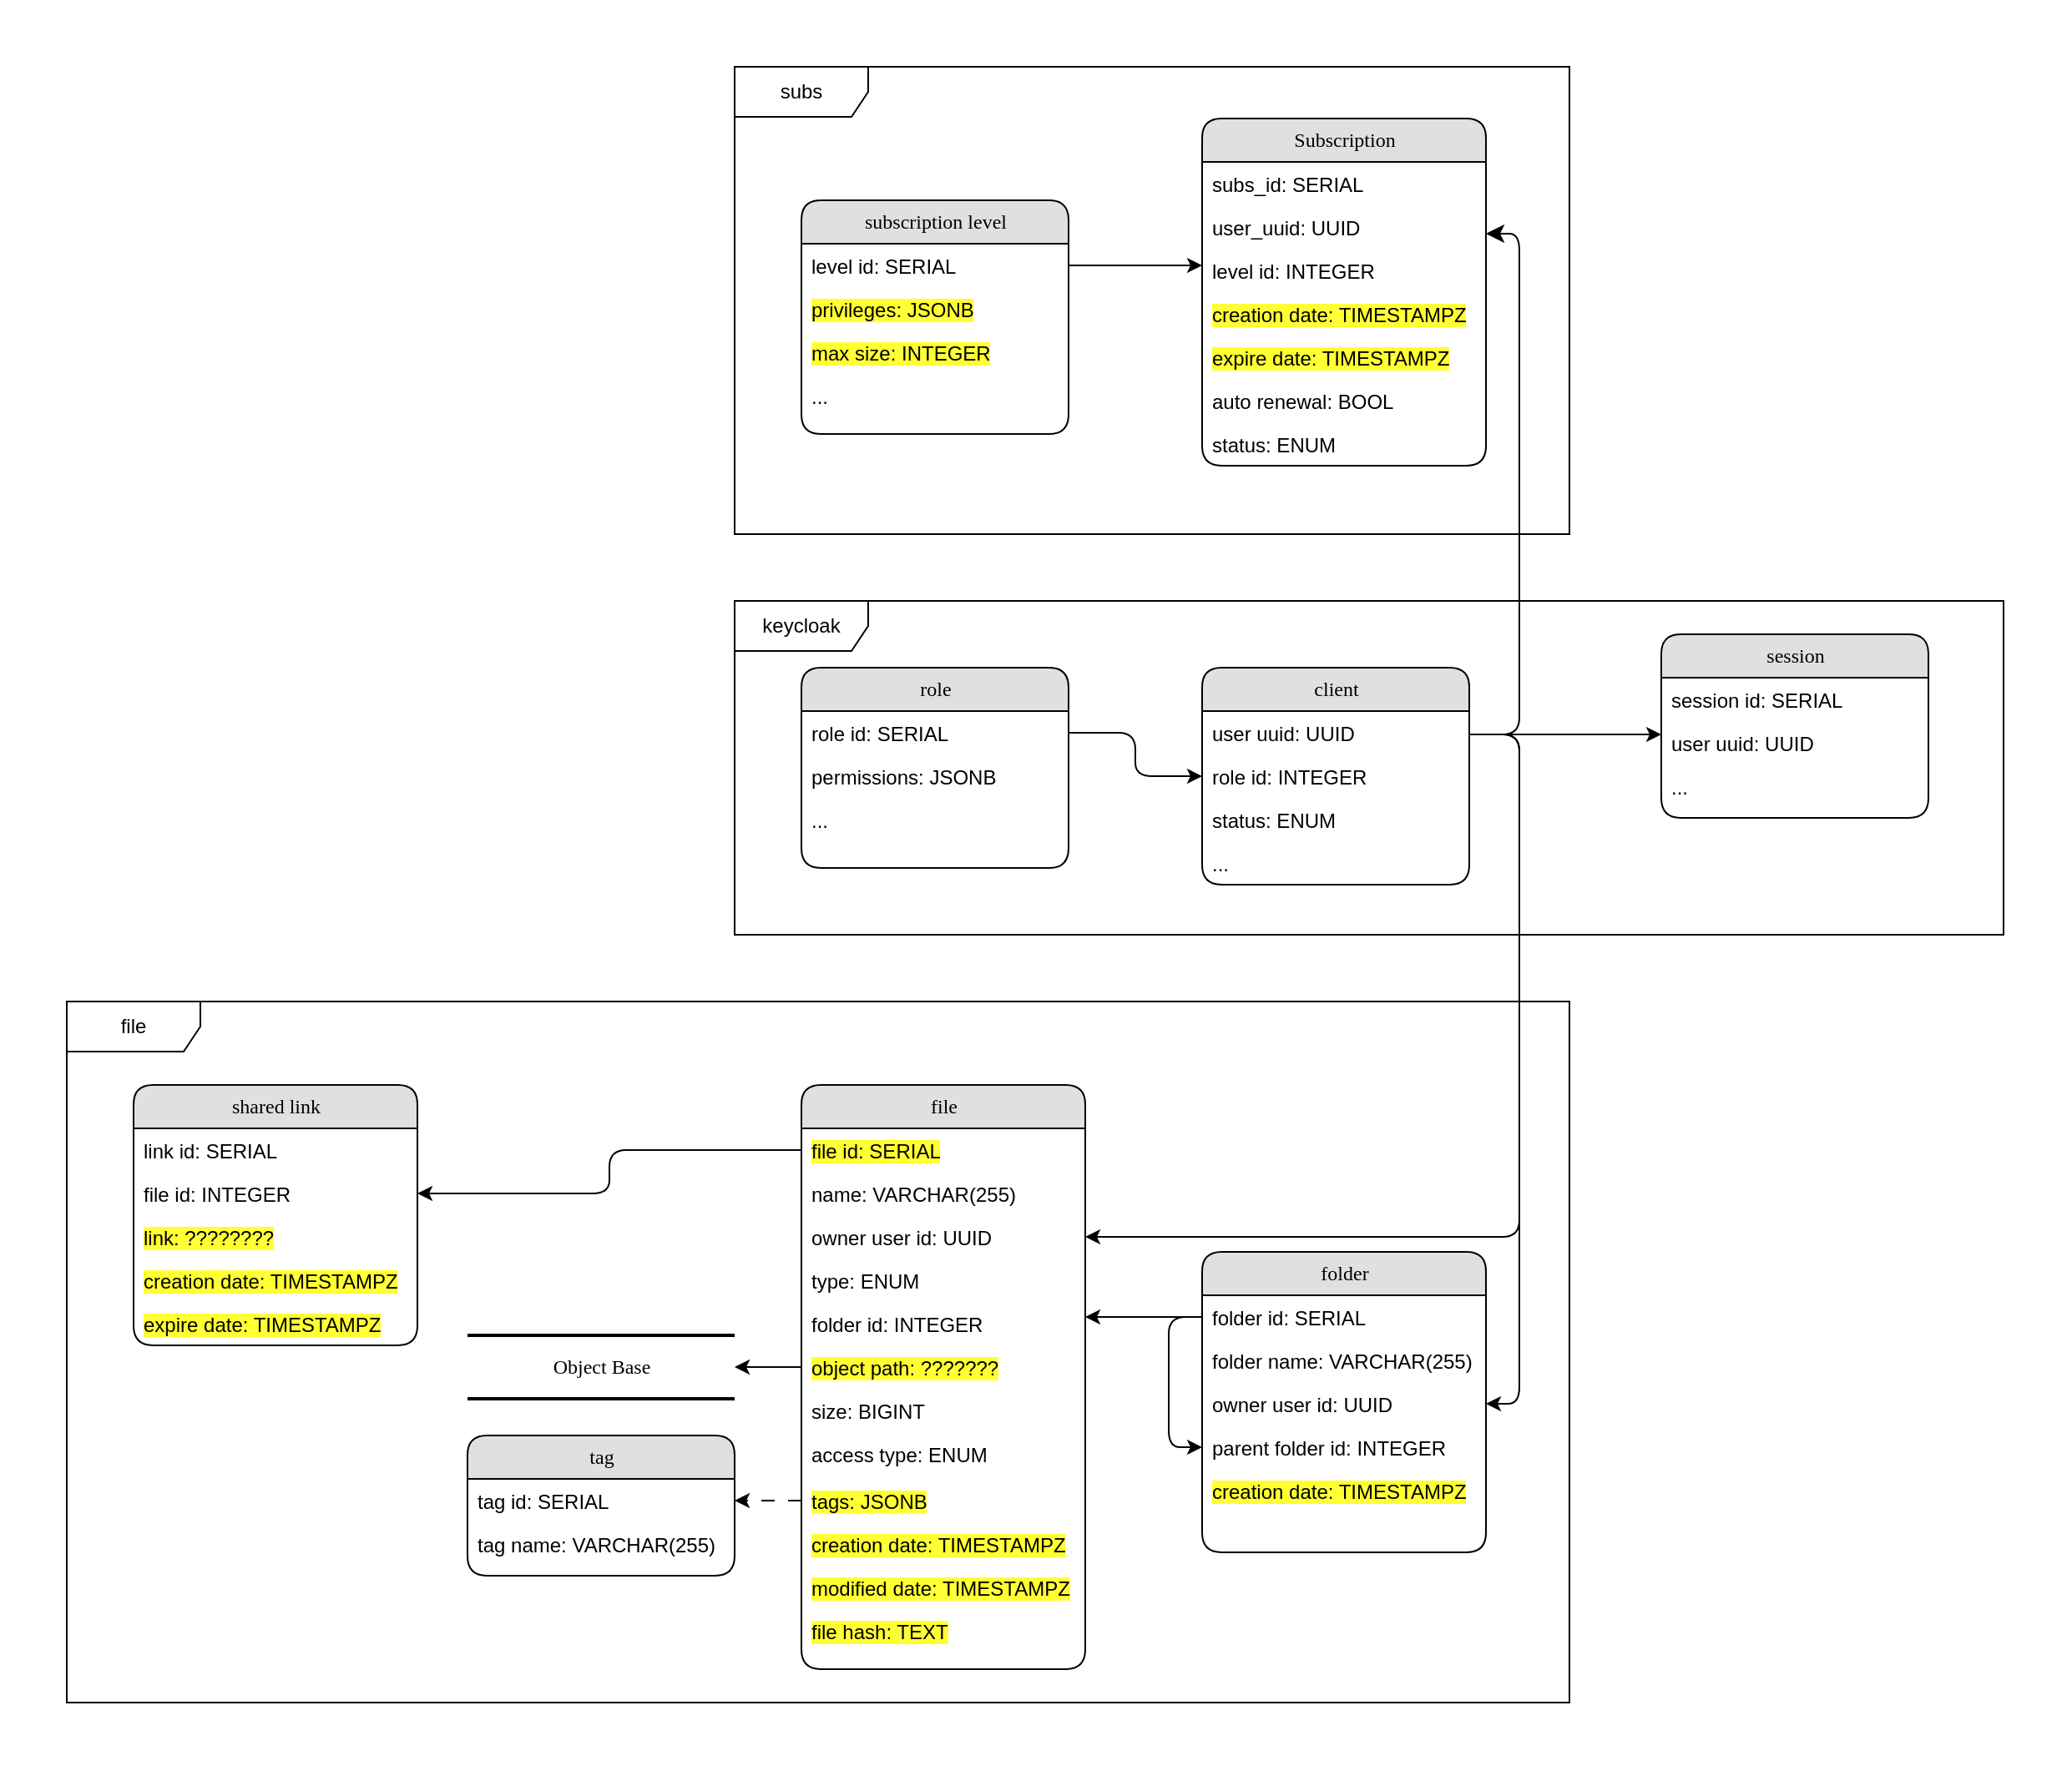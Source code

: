 <mxfile version="24.0.7" type="device">
  <diagram name="Page-1" id="b520641d-4fe3-3701-9064-5fc419738815">
    <mxGraphModel dx="3126" dy="1969" grid="1" gridSize="10" guides="1" tooltips="1" connect="1" arrows="1" fold="1" page="1" pageScale="1" pageWidth="1100" pageHeight="850" background="none" math="0" shadow="0">
      <root>
        <mxCell id="0" />
        <mxCell id="1" parent="0" />
        <mxCell id="yysvmVbrknTxF6mA1K8x-79" value="" style="html=1;whiteSpace=wrap;strokeColor=none;" vertex="1" parent="1">
          <mxGeometry x="-640" y="-560" width="1240" height="1060" as="geometry" />
        </mxCell>
        <mxCell id="2debaab0fafb2da2-10" value="Object Base" style="html=1;rounded=0;shadow=0;comic=0;labelBackgroundColor=none;strokeWidth=2;fontFamily=Verdana;fontSize=12;align=center;shape=mxgraph.ios7ui.horLines;" parent="1" vertex="1">
          <mxGeometry x="-360" y="240" width="160" height="38" as="geometry" />
        </mxCell>
        <mxCell id="21ea969265ad0168-6" value="Subscription" style="swimlane;html=1;fontStyle=0;childLayout=stackLayout;horizontal=1;startSize=26;fillColor=#e0e0e0;horizontalStack=0;resizeParent=1;resizeLast=0;collapsible=1;marginBottom=0;swimlaneFillColor=#ffffff;align=center;rounded=1;shadow=0;comic=0;labelBackgroundColor=none;strokeWidth=1;fontFamily=Verdana;fontSize=12" parent="1" vertex="1">
          <mxGeometry x="80" y="-489" width="170" height="208" as="geometry">
            <mxRectangle x="80" y="-350" width="120" height="30" as="alternateBounds" />
          </mxGeometry>
        </mxCell>
        <mxCell id="21ea969265ad0168-7" value="subs_id: SERIAL" style="text;html=1;strokeColor=none;fillColor=none;spacingLeft=4;spacingRight=4;whiteSpace=wrap;overflow=hidden;rotatable=0;points=[[0,0.5],[1,0.5]];portConstraint=eastwest;" parent="21ea969265ad0168-6" vertex="1">
          <mxGeometry y="26" width="170" height="26" as="geometry" />
        </mxCell>
        <mxCell id="21ea969265ad0168-8" value="user_uuid: UUID" style="text;html=1;strokeColor=none;fillColor=none;spacingLeft=4;spacingRight=4;whiteSpace=wrap;overflow=hidden;rotatable=0;points=[[0,0.5],[1,0.5]];portConstraint=eastwest;" parent="21ea969265ad0168-6" vertex="1">
          <mxGeometry y="52" width="170" height="26" as="geometry" />
        </mxCell>
        <mxCell id="21ea969265ad0168-9" value="level id: INTEGER" style="text;html=1;strokeColor=none;fillColor=none;spacingLeft=4;spacingRight=4;whiteSpace=wrap;overflow=hidden;rotatable=0;points=[[0,0.5],[1,0.5]];portConstraint=eastwest;" parent="21ea969265ad0168-6" vertex="1">
          <mxGeometry y="78" width="170" height="26" as="geometry" />
        </mxCell>
        <mxCell id="yysvmVbrknTxF6mA1K8x-2" value="&lt;span style=&quot;background-color: rgb(255, 255, 51);&quot;&gt;creation date: TIMESTAMPZ&lt;/span&gt;" style="text;html=1;strokeColor=none;fillColor=none;spacingLeft=4;spacingRight=4;whiteSpace=wrap;overflow=hidden;rotatable=0;points=[[0,0.5],[1,0.5]];portConstraint=eastwest;" vertex="1" parent="21ea969265ad0168-6">
          <mxGeometry y="104" width="170" height="26" as="geometry" />
        </mxCell>
        <mxCell id="yysvmVbrknTxF6mA1K8x-39" value="&lt;span style=&quot;background-color: rgb(255, 255, 51);&quot;&gt;expire date: TIMESTAMPZ&lt;/span&gt;" style="text;html=1;strokeColor=none;fillColor=none;spacingLeft=4;spacingRight=4;whiteSpace=wrap;overflow=hidden;rotatable=0;points=[[0,0.5],[1,0.5]];portConstraint=eastwest;" vertex="1" parent="21ea969265ad0168-6">
          <mxGeometry y="130" width="170" height="26" as="geometry" />
        </mxCell>
        <mxCell id="yysvmVbrknTxF6mA1K8x-40" value="auto&amp;nbsp;renewal: BOOL" style="text;html=1;strokeColor=none;fillColor=none;spacingLeft=4;spacingRight=4;whiteSpace=wrap;overflow=hidden;rotatable=0;points=[[0,0.5],[1,0.5]];portConstraint=eastwest;" vertex="1" parent="21ea969265ad0168-6">
          <mxGeometry y="156" width="170" height="26" as="geometry" />
        </mxCell>
        <mxCell id="yysvmVbrknTxF6mA1K8x-73" value="status: ENUM" style="text;html=1;strokeColor=none;fillColor=none;spacingLeft=4;spacingRight=4;whiteSpace=wrap;overflow=hidden;rotatable=0;points=[[0,0.5],[1,0.5]];portConstraint=eastwest;" vertex="1" parent="21ea969265ad0168-6">
          <mxGeometry y="182" width="170" height="26" as="geometry" />
        </mxCell>
        <mxCell id="21ea969265ad0168-10" value="folder" style="swimlane;html=1;fontStyle=0;childLayout=stackLayout;horizontal=1;startSize=26;fillColor=#e0e0e0;horizontalStack=0;resizeParent=1;resizeLast=0;collapsible=1;marginBottom=0;swimlaneFillColor=#ffffff;align=center;rounded=1;shadow=0;comic=0;labelBackgroundColor=none;strokeWidth=1;fontFamily=Verdana;fontSize=12" parent="1" vertex="1">
          <mxGeometry x="80" y="190" width="170" height="180" as="geometry" />
        </mxCell>
        <mxCell id="yysvmVbrknTxF6mA1K8x-33" style="edgeStyle=orthogonalEdgeStyle;rounded=1;orthogonalLoop=1;jettySize=auto;html=1;entryX=0;entryY=0.5;entryDx=0;entryDy=0;curved=0;" edge="1" parent="21ea969265ad0168-10" source="21ea969265ad0168-11" target="21ea969265ad0168-12">
          <mxGeometry relative="1" as="geometry">
            <Array as="points">
              <mxPoint x="-20" y="39" />
              <mxPoint x="-20" y="117" />
            </Array>
          </mxGeometry>
        </mxCell>
        <mxCell id="21ea969265ad0168-11" value="folder id: SERIAL" style="text;html=1;strokeColor=none;fillColor=none;spacingLeft=4;spacingRight=4;whiteSpace=wrap;overflow=hidden;rotatable=0;points=[[0,0.5],[1,0.5]];portConstraint=eastwest;" parent="21ea969265ad0168-10" vertex="1">
          <mxGeometry y="26" width="170" height="26" as="geometry" />
        </mxCell>
        <mxCell id="21ea969265ad0168-52" value="folder name: VARCHAR(255)" style="text;html=1;strokeColor=none;fillColor=none;spacingLeft=4;spacingRight=4;whiteSpace=wrap;overflow=hidden;rotatable=0;points=[[0,0.5],[1,0.5]];portConstraint=eastwest;" parent="21ea969265ad0168-10" vertex="1">
          <mxGeometry y="52" width="170" height="26" as="geometry" />
        </mxCell>
        <mxCell id="21ea969265ad0168-13" value="owner user id: UUID" style="text;html=1;strokeColor=none;fillColor=none;spacingLeft=4;spacingRight=4;whiteSpace=wrap;overflow=hidden;rotatable=0;points=[[0,0.5],[1,0.5]];portConstraint=eastwest;" parent="21ea969265ad0168-10" vertex="1">
          <mxGeometry y="78" width="170" height="26" as="geometry" />
        </mxCell>
        <mxCell id="21ea969265ad0168-12" value="parent folder id: INTEGER" style="text;html=1;strokeColor=none;fillColor=none;spacingLeft=4;spacingRight=4;whiteSpace=wrap;overflow=hidden;rotatable=0;points=[[0,0.5],[1,0.5]];portConstraint=eastwest;" parent="21ea969265ad0168-10" vertex="1">
          <mxGeometry y="104" width="170" height="26" as="geometry" />
        </mxCell>
        <mxCell id="yysvmVbrknTxF6mA1K8x-9" value="&lt;span style=&quot;background-color: rgb(255, 255, 51);&quot;&gt;creation date: TIMESTAMPZ&lt;/span&gt;" style="text;html=1;strokeColor=none;fillColor=none;spacingLeft=4;spacingRight=4;whiteSpace=wrap;overflow=hidden;rotatable=0;points=[[0,0.5],[1,0.5]];portConstraint=eastwest;" vertex="1" parent="21ea969265ad0168-10">
          <mxGeometry y="130" width="170" height="26" as="geometry" />
        </mxCell>
        <mxCell id="21ea969265ad0168-14" value="file" style="swimlane;html=1;fontStyle=0;childLayout=stackLayout;horizontal=1;startSize=26;fillColor=#e0e0e0;horizontalStack=0;resizeParent=1;resizeLast=0;collapsible=1;marginBottom=0;swimlaneFillColor=#ffffff;align=center;rounded=1;shadow=0;comic=0;labelBackgroundColor=none;strokeWidth=1;fontFamily=Verdana;fontSize=12" parent="1" vertex="1">
          <mxGeometry x="-160" y="90" width="170" height="350" as="geometry" />
        </mxCell>
        <mxCell id="21ea969265ad0168-15" value="&lt;span style=&quot;background-color: rgb(255, 255, 51);&quot;&gt;file id: SERIAL&lt;/span&gt;" style="text;html=1;strokeColor=none;fillColor=none;spacingLeft=4;spacingRight=4;whiteSpace=wrap;overflow=hidden;rotatable=0;points=[[0,0.5],[1,0.5]];portConstraint=eastwest;" parent="21ea969265ad0168-14" vertex="1">
          <mxGeometry y="26" width="170" height="26" as="geometry" />
        </mxCell>
        <mxCell id="21ea969265ad0168-16" value="name: VARCHAR(255)" style="text;html=1;strokeColor=none;fillColor=none;spacingLeft=4;spacingRight=4;whiteSpace=wrap;overflow=hidden;rotatable=0;points=[[0,0.5],[1,0.5]];portConstraint=eastwest;" parent="21ea969265ad0168-14" vertex="1">
          <mxGeometry y="52" width="170" height="26" as="geometry" />
        </mxCell>
        <mxCell id="yysvmVbrknTxF6mA1K8x-56" value="owner user id: UUID" style="text;html=1;strokeColor=none;fillColor=none;spacingLeft=4;spacingRight=4;whiteSpace=wrap;overflow=hidden;rotatable=0;points=[[0,0.5],[1,0.5]];portConstraint=eastwest;" vertex="1" parent="21ea969265ad0168-14">
          <mxGeometry y="78" width="170" height="26" as="geometry" />
        </mxCell>
        <mxCell id="21ea969265ad0168-17" value="type: ENUM" style="text;html=1;strokeColor=none;fillColor=none;spacingLeft=4;spacingRight=4;whiteSpace=wrap;overflow=hidden;rotatable=0;points=[[0,0.5],[1,0.5]];portConstraint=eastwest;" parent="21ea969265ad0168-14" vertex="1">
          <mxGeometry y="104" width="170" height="26" as="geometry" />
        </mxCell>
        <mxCell id="yysvmVbrknTxF6mA1K8x-11" value="folder id: INTEGER" style="text;html=1;strokeColor=none;fillColor=none;spacingLeft=4;spacingRight=4;whiteSpace=wrap;overflow=hidden;rotatable=0;points=[[0,0.5],[1,0.5]];portConstraint=eastwest;" vertex="1" parent="21ea969265ad0168-14">
          <mxGeometry y="130" width="170" height="26" as="geometry" />
        </mxCell>
        <mxCell id="yysvmVbrknTxF6mA1K8x-13" value="&lt;span style=&quot;background-color: rgb(255, 255, 51);&quot;&gt;object path: ???????&lt;/span&gt;" style="text;html=1;strokeColor=none;fillColor=none;spacingLeft=4;spacingRight=4;whiteSpace=wrap;overflow=hidden;rotatable=0;points=[[0,0.5],[1,0.5]];portConstraint=eastwest;" vertex="1" parent="21ea969265ad0168-14">
          <mxGeometry y="156" width="170" height="26" as="geometry" />
        </mxCell>
        <mxCell id="yysvmVbrknTxF6mA1K8x-30" value="size: BIGINT" style="text;html=1;strokeColor=none;fillColor=none;spacingLeft=4;spacingRight=4;whiteSpace=wrap;overflow=hidden;rotatable=0;points=[[0,0.5],[1,0.5]];portConstraint=eastwest;" vertex="1" parent="21ea969265ad0168-14">
          <mxGeometry y="182" width="170" height="26" as="geometry" />
        </mxCell>
        <mxCell id="yysvmVbrknTxF6mA1K8x-31" value="access type:&amp;nbsp;&lt;span style=&quot;background-color: initial;&quot;&gt;ENUM&lt;/span&gt;" style="text;html=1;strokeColor=none;fillColor=none;spacingLeft=4;spacingRight=4;whiteSpace=wrap;overflow=hidden;rotatable=0;points=[[0,0.5],[1,0.5]];portConstraint=eastwest;" vertex="1" parent="21ea969265ad0168-14">
          <mxGeometry y="208" width="170" height="28" as="geometry" />
        </mxCell>
        <mxCell id="yysvmVbrknTxF6mA1K8x-34" value="&lt;span style=&quot;background-color: rgb(255, 255, 51);&quot;&gt;tags: JSONB&lt;/span&gt;" style="text;html=1;strokeColor=none;fillColor=none;spacingLeft=4;spacingRight=4;whiteSpace=wrap;overflow=hidden;rotatable=0;points=[[0,0.5],[1,0.5]];portConstraint=eastwest;" vertex="1" parent="21ea969265ad0168-14">
          <mxGeometry y="236" width="170" height="26" as="geometry" />
        </mxCell>
        <mxCell id="yysvmVbrknTxF6mA1K8x-71" value="&lt;span style=&quot;background-color: rgb(255, 255, 51);&quot;&gt;creation date: TIMESTAMPZ&lt;/span&gt;" style="text;html=1;strokeColor=none;fillColor=none;spacingLeft=4;spacingRight=4;whiteSpace=wrap;overflow=hidden;rotatable=0;points=[[0,0.5],[1,0.5]];portConstraint=eastwest;" vertex="1" parent="21ea969265ad0168-14">
          <mxGeometry y="262" width="170" height="26" as="geometry" />
        </mxCell>
        <mxCell id="yysvmVbrknTxF6mA1K8x-72" value="&lt;span style=&quot;background-color: rgb(255, 255, 51);&quot;&gt;modified date: TIMESTAMPZ&lt;/span&gt;" style="text;html=1;strokeColor=none;fillColor=none;spacingLeft=4;spacingRight=4;whiteSpace=wrap;overflow=hidden;rotatable=0;points=[[0,0.5],[1,0.5]];portConstraint=eastwest;" vertex="1" parent="21ea969265ad0168-14">
          <mxGeometry y="288" width="170" height="26" as="geometry" />
        </mxCell>
        <mxCell id="yysvmVbrknTxF6mA1K8x-77" value="&lt;span style=&quot;background-color: rgb(255, 255, 51);&quot;&gt;file hash: TEXT&lt;/span&gt;" style="text;html=1;strokeColor=none;fillColor=none;spacingLeft=4;spacingRight=4;whiteSpace=wrap;overflow=hidden;rotatable=0;points=[[0,0.5],[1,0.5]];portConstraint=eastwest;" vertex="1" parent="21ea969265ad0168-14">
          <mxGeometry y="314" width="170" height="26" as="geometry" />
        </mxCell>
        <mxCell id="yysvmVbrknTxF6mA1K8x-1" value="keycloak" style="shape=umlFrame;whiteSpace=wrap;html=1;pointerEvents=0;width=80;height=30;" vertex="1" parent="1">
          <mxGeometry x="-200" y="-200" width="760" height="200" as="geometry" />
        </mxCell>
        <mxCell id="yysvmVbrknTxF6mA1K8x-3" value="client" style="swimlane;html=1;fontStyle=0;childLayout=stackLayout;horizontal=1;startSize=26;fillColor=#e0e0e0;horizontalStack=0;resizeParent=1;resizeLast=0;collapsible=1;marginBottom=0;swimlaneFillColor=#ffffff;align=center;rounded=1;shadow=0;comic=0;labelBackgroundColor=none;strokeWidth=1;fontFamily=Verdana;fontSize=12" vertex="1" parent="1">
          <mxGeometry x="80" y="-160" width="160" height="130" as="geometry" />
        </mxCell>
        <mxCell id="yysvmVbrknTxF6mA1K8x-4" value="user uuid: UUID" style="text;html=1;strokeColor=none;fillColor=none;spacingLeft=4;spacingRight=4;whiteSpace=wrap;overflow=hidden;rotatable=0;points=[[0,0.5],[1,0.5]];portConstraint=eastwest;" vertex="1" parent="yysvmVbrknTxF6mA1K8x-3">
          <mxGeometry y="26" width="160" height="26" as="geometry" />
        </mxCell>
        <mxCell id="yysvmVbrknTxF6mA1K8x-5" value="role id: INTEGER" style="text;html=1;strokeColor=none;fillColor=none;spacingLeft=4;spacingRight=4;whiteSpace=wrap;overflow=hidden;rotatable=0;points=[[0,0.5],[1,0.5]];portConstraint=eastwest;" vertex="1" parent="yysvmVbrknTxF6mA1K8x-3">
          <mxGeometry y="52" width="160" height="26" as="geometry" />
        </mxCell>
        <mxCell id="yysvmVbrknTxF6mA1K8x-74" value="status: ENUM" style="text;html=1;strokeColor=none;fillColor=none;spacingLeft=4;spacingRight=4;whiteSpace=wrap;overflow=hidden;rotatable=0;points=[[0,0.5],[1,0.5]];portConstraint=eastwest;" vertex="1" parent="yysvmVbrknTxF6mA1K8x-3">
          <mxGeometry y="78" width="160" height="26" as="geometry" />
        </mxCell>
        <mxCell id="yysvmVbrknTxF6mA1K8x-75" value="..." style="text;html=1;strokeColor=none;fillColor=none;spacingLeft=4;spacingRight=4;whiteSpace=wrap;overflow=hidden;rotatable=0;points=[[0,0.5],[1,0.5]];portConstraint=eastwest;" vertex="1" parent="yysvmVbrknTxF6mA1K8x-3">
          <mxGeometry y="104" width="160" height="26" as="geometry" />
        </mxCell>
        <mxCell id="yysvmVbrknTxF6mA1K8x-7" style="rounded=1;orthogonalLoop=1;jettySize=auto;html=1;edgeStyle=orthogonalEdgeStyle;curved=0;endSize=8;" edge="1" parent="1" source="yysvmVbrknTxF6mA1K8x-4" target="21ea969265ad0168-8">
          <mxGeometry relative="1" as="geometry">
            <Array as="points">
              <mxPoint x="270" y="-120" />
              <mxPoint x="270" y="-420" />
            </Array>
          </mxGeometry>
        </mxCell>
        <mxCell id="yysvmVbrknTxF6mA1K8x-10" style="edgeStyle=orthogonalEdgeStyle;rounded=1;orthogonalLoop=1;jettySize=auto;html=1;curved=0;" edge="1" parent="1" source="yysvmVbrknTxF6mA1K8x-4" target="21ea969265ad0168-13">
          <mxGeometry relative="1" as="geometry">
            <Array as="points">
              <mxPoint x="270" y="-120" />
              <mxPoint x="270" y="281" />
            </Array>
          </mxGeometry>
        </mxCell>
        <mxCell id="yysvmVbrknTxF6mA1K8x-15" style="edgeStyle=orthogonalEdgeStyle;rounded=1;orthogonalLoop=1;jettySize=auto;html=1;curved=0;" edge="1" parent="1" source="21ea969265ad0168-11" target="yysvmVbrknTxF6mA1K8x-11">
          <mxGeometry relative="1" as="geometry">
            <Array as="points">
              <mxPoint x="-50" y="229" />
              <mxPoint x="-50" y="229" />
            </Array>
          </mxGeometry>
        </mxCell>
        <mxCell id="yysvmVbrknTxF6mA1K8x-24" style="edgeStyle=orthogonalEdgeStyle;rounded=1;orthogonalLoop=1;jettySize=auto;html=1;curved=0;" edge="1" parent="1" source="yysvmVbrknTxF6mA1K8x-13" target="2debaab0fafb2da2-10">
          <mxGeometry relative="1" as="geometry">
            <Array as="points">
              <mxPoint x="-320" y="260" />
              <mxPoint x="-320" y="260" />
            </Array>
          </mxGeometry>
        </mxCell>
        <mxCell id="yysvmVbrknTxF6mA1K8x-25" value="session" style="swimlane;html=1;fontStyle=0;childLayout=stackLayout;horizontal=1;startSize=26;fillColor=#e0e0e0;horizontalStack=0;resizeParent=1;resizeLast=0;collapsible=1;marginBottom=0;swimlaneFillColor=#ffffff;align=center;rounded=1;shadow=0;comic=0;labelBackgroundColor=none;strokeWidth=1;fontFamily=Verdana;fontSize=12" vertex="1" parent="1">
          <mxGeometry x="355" y="-180" width="160" height="110" as="geometry" />
        </mxCell>
        <mxCell id="yysvmVbrknTxF6mA1K8x-26" value="session id: SERIAL" style="text;html=1;strokeColor=none;fillColor=none;spacingLeft=4;spacingRight=4;whiteSpace=wrap;overflow=hidden;rotatable=0;points=[[0,0.5],[1,0.5]];portConstraint=eastwest;" vertex="1" parent="yysvmVbrknTxF6mA1K8x-25">
          <mxGeometry y="26" width="160" height="26" as="geometry" />
        </mxCell>
        <mxCell id="yysvmVbrknTxF6mA1K8x-27" value="user uuid: UUID" style="text;html=1;strokeColor=none;fillColor=none;spacingLeft=4;spacingRight=4;whiteSpace=wrap;overflow=hidden;rotatable=0;points=[[0,0.5],[1,0.5]];portConstraint=eastwest;" vertex="1" parent="yysvmVbrknTxF6mA1K8x-25">
          <mxGeometry y="52" width="160" height="26" as="geometry" />
        </mxCell>
        <mxCell id="yysvmVbrknTxF6mA1K8x-28" value="..." style="text;html=1;strokeColor=none;fillColor=none;spacingLeft=4;spacingRight=4;whiteSpace=wrap;overflow=hidden;rotatable=0;points=[[0,0.5],[1,0.5]];portConstraint=eastwest;" vertex="1" parent="yysvmVbrknTxF6mA1K8x-25">
          <mxGeometry y="78" width="160" height="26" as="geometry" />
        </mxCell>
        <mxCell id="yysvmVbrknTxF6mA1K8x-29" style="edgeStyle=orthogonalEdgeStyle;rounded=1;orthogonalLoop=1;jettySize=auto;html=1;curved=0;" edge="1" parent="1" source="yysvmVbrknTxF6mA1K8x-4" target="yysvmVbrknTxF6mA1K8x-27">
          <mxGeometry relative="1" as="geometry">
            <Array as="points">
              <mxPoint x="290" y="-120" />
              <mxPoint x="290" y="-120" />
            </Array>
          </mxGeometry>
        </mxCell>
        <mxCell id="yysvmVbrknTxF6mA1K8x-35" value="tag" style="swimlane;html=1;fontStyle=0;childLayout=stackLayout;horizontal=1;startSize=26;fillColor=#e0e0e0;horizontalStack=0;resizeParent=1;resizeLast=0;collapsible=1;marginBottom=0;swimlaneFillColor=#ffffff;align=center;rounded=1;shadow=0;comic=0;labelBackgroundColor=none;strokeWidth=1;fontFamily=Verdana;fontSize=12" vertex="1" parent="1">
          <mxGeometry x="-360" y="300" width="160" height="84" as="geometry" />
        </mxCell>
        <mxCell id="yysvmVbrknTxF6mA1K8x-36" value="tag id: SERIAL" style="text;html=1;strokeColor=none;fillColor=none;spacingLeft=4;spacingRight=4;whiteSpace=wrap;overflow=hidden;rotatable=0;points=[[0,0.5],[1,0.5]];portConstraint=eastwest;" vertex="1" parent="yysvmVbrknTxF6mA1K8x-35">
          <mxGeometry y="26" width="160" height="26" as="geometry" />
        </mxCell>
        <mxCell id="yysvmVbrknTxF6mA1K8x-37" value="tag name: VARCHAR(255)" style="text;html=1;strokeColor=none;fillColor=none;spacingLeft=4;spacingRight=4;whiteSpace=wrap;overflow=hidden;rotatable=0;points=[[0,0.5],[1,0.5]];portConstraint=eastwest;" vertex="1" parent="yysvmVbrknTxF6mA1K8x-35">
          <mxGeometry y="52" width="160" height="26" as="geometry" />
        </mxCell>
        <mxCell id="yysvmVbrknTxF6mA1K8x-38" style="edgeStyle=orthogonalEdgeStyle;rounded=1;orthogonalLoop=1;jettySize=auto;html=1;curved=0;dashed=1;dashPattern=8 8;" edge="1" parent="1" source="yysvmVbrknTxF6mA1K8x-34" target="yysvmVbrknTxF6mA1K8x-36">
          <mxGeometry relative="1" as="geometry">
            <Array as="points" />
          </mxGeometry>
        </mxCell>
        <mxCell id="yysvmVbrknTxF6mA1K8x-41" value="role" style="swimlane;html=1;fontStyle=0;childLayout=stackLayout;horizontal=1;startSize=26;fillColor=#e0e0e0;horizontalStack=0;resizeParent=1;resizeLast=0;collapsible=1;marginBottom=0;swimlaneFillColor=#ffffff;align=center;rounded=1;shadow=0;comic=0;labelBackgroundColor=none;strokeWidth=1;fontFamily=Verdana;fontSize=12" vertex="1" parent="1">
          <mxGeometry x="-160" y="-160" width="160" height="120" as="geometry" />
        </mxCell>
        <mxCell id="yysvmVbrknTxF6mA1K8x-42" value="role id: SERIAL" style="text;html=1;strokeColor=none;fillColor=none;spacingLeft=4;spacingRight=4;whiteSpace=wrap;overflow=hidden;rotatable=0;points=[[0,0.5],[1,0.5]];portConstraint=eastwest;" vertex="1" parent="yysvmVbrknTxF6mA1K8x-41">
          <mxGeometry y="26" width="160" height="26" as="geometry" />
        </mxCell>
        <mxCell id="yysvmVbrknTxF6mA1K8x-43" value="permissions: JSONB" style="text;html=1;strokeColor=none;fillColor=none;spacingLeft=4;spacingRight=4;whiteSpace=wrap;overflow=hidden;rotatable=0;points=[[0,0.5],[1,0.5]];portConstraint=eastwest;" vertex="1" parent="yysvmVbrknTxF6mA1K8x-41">
          <mxGeometry y="52" width="160" height="26" as="geometry" />
        </mxCell>
        <mxCell id="yysvmVbrknTxF6mA1K8x-44" value="..." style="text;html=1;strokeColor=none;fillColor=none;spacingLeft=4;spacingRight=4;whiteSpace=wrap;overflow=hidden;rotatable=0;points=[[0,0.5],[1,0.5]];portConstraint=eastwest;" vertex="1" parent="yysvmVbrknTxF6mA1K8x-41">
          <mxGeometry y="78" width="160" height="22" as="geometry" />
        </mxCell>
        <mxCell id="yysvmVbrknTxF6mA1K8x-46" style="edgeStyle=orthogonalEdgeStyle;rounded=1;orthogonalLoop=1;jettySize=auto;html=1;curved=0;" edge="1" parent="1" source="yysvmVbrknTxF6mA1K8x-42" target="yysvmVbrknTxF6mA1K8x-5">
          <mxGeometry relative="1" as="geometry" />
        </mxCell>
        <mxCell id="yysvmVbrknTxF6mA1K8x-47" value="subscription level" style="swimlane;html=1;fontStyle=0;childLayout=stackLayout;horizontal=1;startSize=26;fillColor=#e0e0e0;horizontalStack=0;resizeParent=1;resizeLast=0;collapsible=1;marginBottom=0;swimlaneFillColor=#ffffff;align=center;rounded=1;shadow=0;comic=0;labelBackgroundColor=none;strokeWidth=1;fontFamily=Verdana;fontSize=12" vertex="1" parent="1">
          <mxGeometry x="-160" y="-440" width="160" height="140" as="geometry">
            <mxRectangle x="80" y="-350" width="120" height="30" as="alternateBounds" />
          </mxGeometry>
        </mxCell>
        <mxCell id="yysvmVbrknTxF6mA1K8x-48" value="level id: SERIAL" style="text;html=1;strokeColor=none;fillColor=none;spacingLeft=4;spacingRight=4;whiteSpace=wrap;overflow=hidden;rotatable=0;points=[[0,0.5],[1,0.5]];portConstraint=eastwest;" vertex="1" parent="yysvmVbrknTxF6mA1K8x-47">
          <mxGeometry y="26" width="160" height="26" as="geometry" />
        </mxCell>
        <mxCell id="yysvmVbrknTxF6mA1K8x-49" value="&lt;span style=&quot;background-color: rgb(255, 255, 51);&quot;&gt;privileges: JSONB&lt;/span&gt;" style="text;html=1;strokeColor=none;fillColor=none;spacingLeft=4;spacingRight=4;whiteSpace=wrap;overflow=hidden;rotatable=0;points=[[0,0.5],[1,0.5]];portConstraint=eastwest;" vertex="1" parent="yysvmVbrknTxF6mA1K8x-47">
          <mxGeometry y="52" width="160" height="26" as="geometry" />
        </mxCell>
        <mxCell id="yysvmVbrknTxF6mA1K8x-50" value="&lt;span style=&quot;background-color: rgb(255, 255, 51);&quot;&gt;max size: INTEGER&lt;/span&gt;" style="text;html=1;strokeColor=none;fillColor=none;spacingLeft=4;spacingRight=4;whiteSpace=wrap;overflow=hidden;rotatable=0;points=[[0,0.5],[1,0.5]];portConstraint=eastwest;" vertex="1" parent="yysvmVbrknTxF6mA1K8x-47">
          <mxGeometry y="78" width="160" height="26" as="geometry" />
        </mxCell>
        <mxCell id="yysvmVbrknTxF6mA1K8x-78" value="..." style="text;html=1;strokeColor=none;fillColor=none;spacingLeft=4;spacingRight=4;whiteSpace=wrap;overflow=hidden;rotatable=0;points=[[0,0.5],[1,0.5]];portConstraint=eastwest;" vertex="1" parent="yysvmVbrknTxF6mA1K8x-47">
          <mxGeometry y="104" width="160" height="26" as="geometry" />
        </mxCell>
        <mxCell id="yysvmVbrknTxF6mA1K8x-54" style="edgeStyle=orthogonalEdgeStyle;rounded=0;orthogonalLoop=1;jettySize=auto;html=1;" edge="1" parent="1" source="yysvmVbrknTxF6mA1K8x-48" target="21ea969265ad0168-9">
          <mxGeometry relative="1" as="geometry">
            <Array as="points">
              <mxPoint x="-40" y="-390" />
              <mxPoint x="-40" y="-390" />
            </Array>
          </mxGeometry>
        </mxCell>
        <mxCell id="yysvmVbrknTxF6mA1K8x-55" value="subs" style="shape=umlFrame;whiteSpace=wrap;html=1;pointerEvents=0;width=80;height=30;" vertex="1" parent="1">
          <mxGeometry x="-200" y="-520" width="500" height="280" as="geometry" />
        </mxCell>
        <mxCell id="yysvmVbrknTxF6mA1K8x-58" style="edgeStyle=orthogonalEdgeStyle;rounded=1;orthogonalLoop=1;jettySize=auto;html=1;curved=0;" edge="1" parent="1" source="yysvmVbrknTxF6mA1K8x-4" target="yysvmVbrknTxF6mA1K8x-56">
          <mxGeometry relative="1" as="geometry">
            <Array as="points">
              <mxPoint x="270" y="-120" />
              <mxPoint x="270" y="181" />
            </Array>
          </mxGeometry>
        </mxCell>
        <mxCell id="yysvmVbrknTxF6mA1K8x-63" value="shared link" style="swimlane;html=1;fontStyle=0;childLayout=stackLayout;horizontal=1;startSize=26;fillColor=#e0e0e0;horizontalStack=0;resizeParent=1;resizeLast=0;collapsible=1;marginBottom=0;swimlaneFillColor=#ffffff;align=center;rounded=1;shadow=0;comic=0;labelBackgroundColor=none;strokeWidth=1;fontFamily=Verdana;fontSize=12" vertex="1" parent="1">
          <mxGeometry x="-560" y="90" width="170" height="156" as="geometry" />
        </mxCell>
        <mxCell id="yysvmVbrknTxF6mA1K8x-80" value="link id: SERIAL" style="text;html=1;strokeColor=none;fillColor=none;spacingLeft=4;spacingRight=4;whiteSpace=wrap;overflow=hidden;rotatable=0;points=[[0,0.5],[1,0.5]];portConstraint=eastwest;" vertex="1" parent="yysvmVbrknTxF6mA1K8x-63">
          <mxGeometry y="26" width="170" height="26" as="geometry" />
        </mxCell>
        <mxCell id="yysvmVbrknTxF6mA1K8x-65" value="file id: INTEGER" style="text;html=1;strokeColor=none;fillColor=none;spacingLeft=4;spacingRight=4;whiteSpace=wrap;overflow=hidden;rotatable=0;points=[[0,0.5],[1,0.5]];portConstraint=eastwest;" vertex="1" parent="yysvmVbrknTxF6mA1K8x-63">
          <mxGeometry y="52" width="170" height="26" as="geometry" />
        </mxCell>
        <mxCell id="yysvmVbrknTxF6mA1K8x-66" value="&lt;span style=&quot;background-color: rgb(255, 255, 51);&quot;&gt;link: ????????&lt;/span&gt;" style="text;html=1;strokeColor=none;fillColor=none;spacingLeft=4;spacingRight=4;whiteSpace=wrap;overflow=hidden;rotatable=0;points=[[0,0.5],[1,0.5]];portConstraint=eastwest;" vertex="1" parent="yysvmVbrknTxF6mA1K8x-63">
          <mxGeometry y="78" width="170" height="26" as="geometry" />
        </mxCell>
        <mxCell id="yysvmVbrknTxF6mA1K8x-68" value="&lt;span style=&quot;background-color: rgb(255, 255, 51);&quot;&gt;creation date: TIMESTAMPZ&lt;/span&gt;" style="text;html=1;strokeColor=none;fillColor=none;spacingLeft=4;spacingRight=4;whiteSpace=wrap;overflow=hidden;rotatable=0;points=[[0,0.5],[1,0.5]];portConstraint=eastwest;" vertex="1" parent="yysvmVbrknTxF6mA1K8x-63">
          <mxGeometry y="104" width="170" height="26" as="geometry" />
        </mxCell>
        <mxCell id="yysvmVbrknTxF6mA1K8x-69" value="&lt;span style=&quot;background-color: rgb(255, 255, 51);&quot;&gt;expire date: TIMESTAMPZ&lt;/span&gt;" style="text;html=1;strokeColor=none;fillColor=none;spacingLeft=4;spacingRight=4;whiteSpace=wrap;overflow=hidden;rotatable=0;points=[[0,0.5],[1,0.5]];portConstraint=eastwest;" vertex="1" parent="yysvmVbrknTxF6mA1K8x-63">
          <mxGeometry y="130" width="170" height="26" as="geometry" />
        </mxCell>
        <mxCell id="yysvmVbrknTxF6mA1K8x-70" style="edgeStyle=orthogonalEdgeStyle;rounded=1;orthogonalLoop=1;jettySize=auto;html=1;entryX=1;entryY=0.5;entryDx=0;entryDy=0;curved=0;" edge="1" parent="1" source="21ea969265ad0168-15" target="yysvmVbrknTxF6mA1K8x-65">
          <mxGeometry relative="1" as="geometry" />
        </mxCell>
        <mxCell id="yysvmVbrknTxF6mA1K8x-76" value="file" style="shape=umlFrame;whiteSpace=wrap;html=1;pointerEvents=0;width=80;height=30;" vertex="1" parent="1">
          <mxGeometry x="-600" y="40" width="900" height="420" as="geometry" />
        </mxCell>
      </root>
    </mxGraphModel>
  </diagram>
</mxfile>
